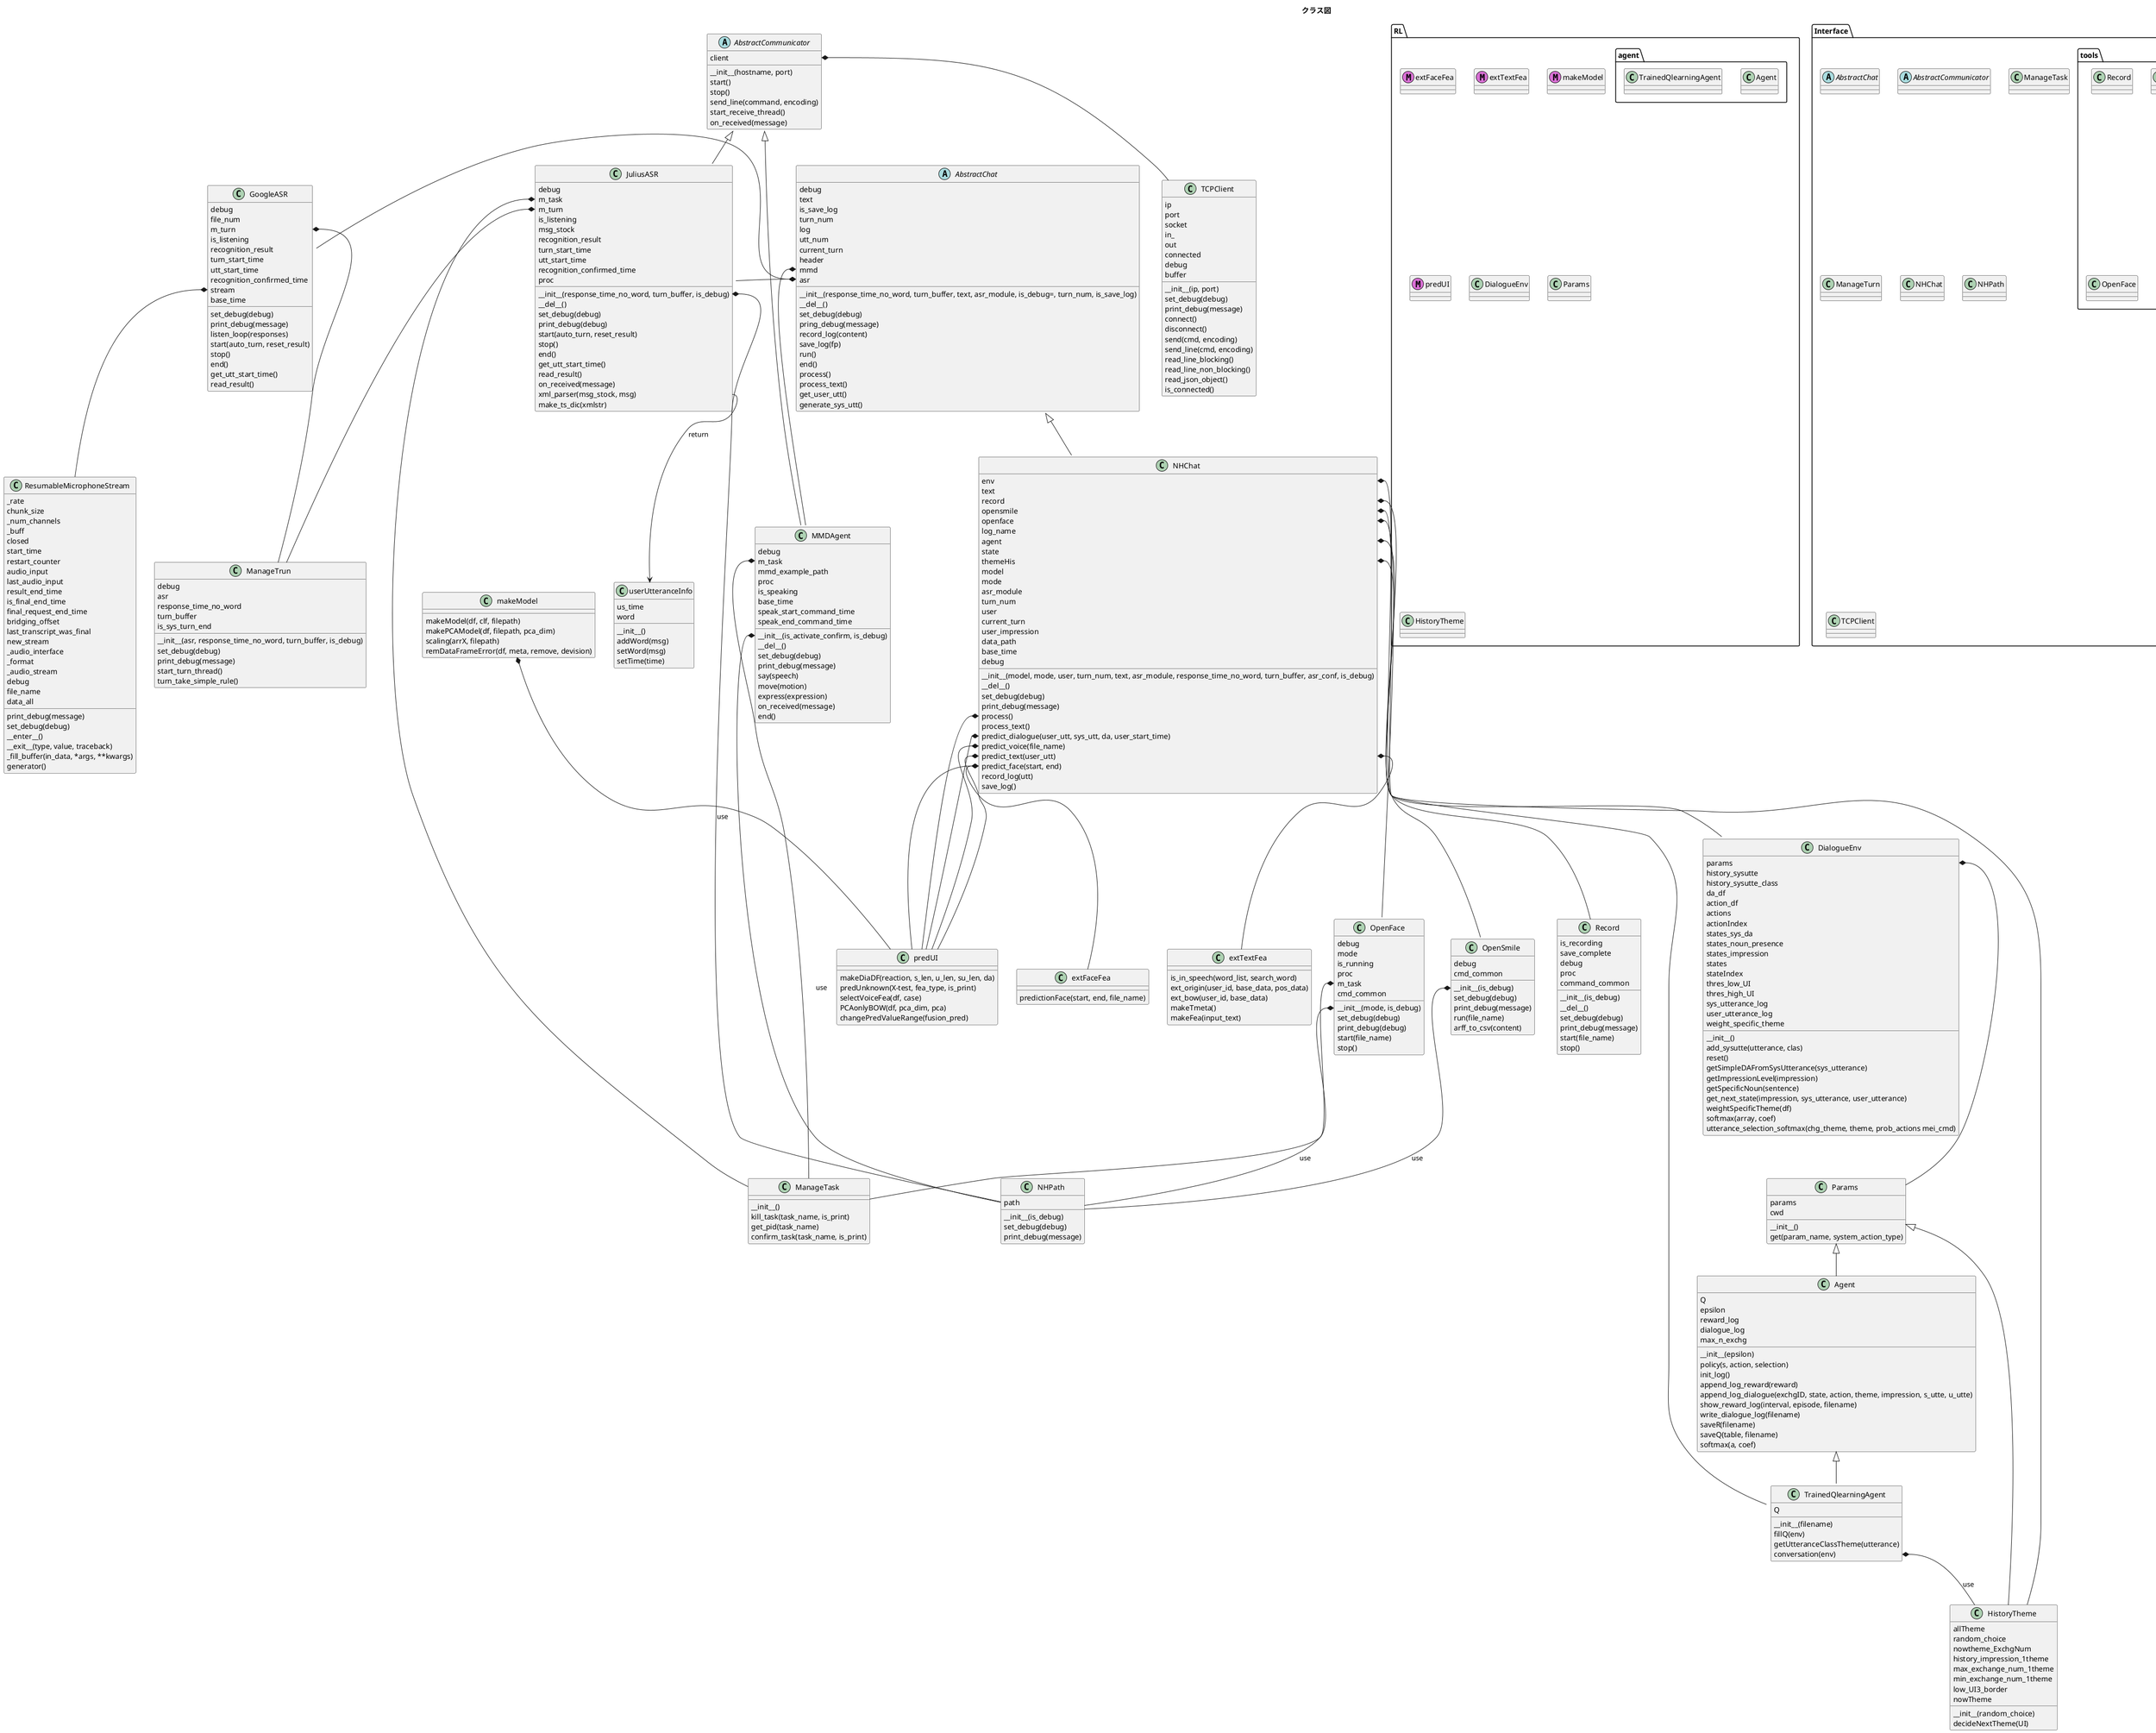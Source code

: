 @startuml
title クラス図

package RL {
    class extFaceFea << (M,orchid) >>
    class extTextFea << (M,orchid) >>
    class makeModel << (M,orchid) >> 
    class predUI << (M,orchid) >>
    package agent {
        class Agent
        class TrainedQlearningAgent
    }
    class DialogueEnv
    class Params
    class HistoryTheme
}

package Interface {
    abstract AbstractChat
    abstract AbstractCommunicator
    package google_asr {
        class ResumableMicrophoneStream
        class GoogleASR
    }
    package julius_asr {
        class JuliusASR
        class userUtteranceInfo
    }
    class ManageTask
    class ManageTurn
    class NHChat
    class NHPath
    class TCPClient
    package tools {
        class Record
        class OpenSmile
        class OpenFace
        class MMDAgent
    }
}


abstract AbstractChat {
    debug
    text
    is_save_log
    turn_num
    log
    utt_num
    current_turn
    header
    mmd
    asr
    __init__(response_time_no_word, turn_buffer, text, asr_module, is_debug=, turn_num, is_save_log)
    __del__()
    set_debug(debug)
    pring_debug(message)
    record_log(content)
    save_log(fp)
    run()
    end()
    process()
    process_text()
    get_user_utt()
    generate_sys_utt()
}

abstract AbstractCommunicator {
    client
    __init__(hostname, port)
    start()
    stop()
    send_line(command, encoding)
    start_receive_thread()
    on_received(message)
}

class Params {
    params
    cwd
    __init__()
    get(param_name, system_action_type)
}

class ResumableMicrophoneStream {
    _rate
    chunk_size
    _num_channels
    _buff
    closed
    start_time
    restart_counter
    audio_input
    last_audio_input
    result_end_time
    is_final_end_time
    final_request_end_time
    bridging_offset
    last_transcript_was_final
    new_stream
    _audio_interface
    _format
    _audio_stream
    debug
    file_name
    data_all
    print_debug(message)
    set_debug(debug)
    __enter__()
    __exit__(type, value, traceback)
    _fill_buffer(in_data, *args, **kwargs)
    generator()
}

class GoogleASR {
    debug
    file_num
    m_turn
    is_listening
    recognition_result
    turn_start_time
    utt_start_time
    recognition_confirmed_time
    stream
    base_time
    set_debug(debug)
    print_debug(message)
    listen_loop(responses)
    start(auto_turn, reset_result)
    stop()
    end()
    get_utt_start_time()
    read_result()
}

class JuliusASR {
    debug
    m_task
    m_turn
    is_listening
    msg_stock
    recognition_result
    turn_start_time
    utt_start_time
    recognition_confirmed_time
    proc
    __init__(response_time_no_word, turn_buffer, is_debug)
    __del__()
    set_debug(debug)
    print_debug(debug)
    start(auto_turn, reset_result)
    stop()
    end()
    get_utt_start_time()
    read_result()
    on_received(message)
    xml_parser(msg_stock, msg)
    make_ts_dic(xmlstr)
}

class userUtteranceInfo {
    us_time
    word
    __init__()
    addWord(msg)
    setWord(msg)
    setTime(time)
}

class ManageTask {
    __init__()
    kill_task(task_name, is_print)
    get_pid(task_name)
    confirm_task(task_name, is_print)    
}

class "ManageTrun" as ManageTurn {
    debug
    asr
    response_time_no_word
    turn_buffer
    is_sys_turn_end
    __init__(asr, response_time_no_word, turn_buffer, is_debug)
    set_debug(debug)
    print_debug(message)
    start_turn_thread()
    turn_take_simple_rule()
}

class NHChat {
    env
    text
    record
    opensmile
    openface
    log_name
    agent
    state
    themeHis
    model
    mode
    asr_module
    turn_num
    user
    current_turn
    user_impression
    data_path
    base_time
    debug
    __init__(model, mode, user, turn_num, text, asr_module, response_time_no_word, turn_buffer, asr_conf, is_debug)
    __del__()
    set_debug(debug)
    print_debug(message)
    process()
    process_text()
    predict_dialogue(user_utt, sys_utt, da, user_start_time)
    predict_voice(file_name)
    predict_text(user_utt)
    predict_face(start, end)
    record_log(utt)
    save_log()
}

class NHPath {
    path    
    __init__(is_debug)
    set_debug(debug)
    print_debug(message)
}

class TCPClient {
    ip
    port
    socket
    in_
    out
    connected
    debug
    buffer
    __init__(ip, port)
    set_debug(debug)
    print_debug(message)
    connect()
    disconnect()
    send(cmd, encoding)
    send_line(cmd, encoding)
    read_line_blocking()
    read_line_non_blocking()
    read_json_object()
    is_connected()
}

class Record {
    is_recording
    save_complete
    debug
    proc
    command_common
    __init__(is_debug)
    __del__()
    set_debug(debug)
    print_debug(message)
    start(file_name)
    stop()
}

class OpenSmile {
    debug
    cmd_common
    __init__(is_debug)
    set_debug(debug)
    print_debug(message)
    run(file_name)
    arff_to_csv(content)
}

class OpenFace {
    debug
    mode
    is_running
    proc
    m_task
    cmd_common
    __init__(mode, is_debug)
    set_debug(debug)
    print_debug(debug)
    start(file_name)
    stop()
}

class MMDAgent {
    debug
    m_task
    mmd_example_path
    proc
    is_speaking
    base_time
    speak_start_command_time
    speak_end_command_time
    __init__(is_activate_confirm, is_debug)
    __del__()
    set_debug(debug)
    print_debug(message)
    say(speech)
    move(motion)
    express(expression)
    on_received(message)
    end()
}

class Agent {
    Q
    epsilon
    reward_log
    dialogue_log
    max_n_exchg
    __init__(epsilon)
    policy(s, action, selection)
    init_log()
    append_log_reward(reward)
    append_log_dialogue(exchgID, state, action, theme, impression, s_utte, u_utte)
    show_reward_log(interval, episode, filename)
    write_dialogue_log(filename)
    saveR(filename)
    saveQ(table, filename)
    softmax(a, coef)
}

class TrainedQlearningAgent {
    Q
    __init__(filename)
    fillQ(env)
    getUtteranceClassTheme(utterance)
    conversation(env)
}

class DialogueEnv {
    params
    history_sysutte
    history_sysutte_class
    da_df
    action_df
    actions
    actionIndex
    states_sys_da
    states_noun_presence
    states_impression
    states
    stateIndex
    thres_low_UI
    thres_high_UI
    sys_utterance_log
    user_utterance_log
    weight_specific_theme
    __init__()
    add_sysutte(utterance, clas)
    reset()
    getSimpleDAFromSysUtterance(sys_utterance)
    getImpressionLevel(impression)
    getSpecificNoun(sentence)
    get_next_state(impression, sys_utterance, user_utterance)
    weightSpecificTheme(df)
    softmax(array, coef)
    utterance_selection_softmax(chg_theme, theme, prob_actions mei_cmd)
}

class HistoryTheme {
    allTheme
    random_choice
    nowtheme_ExchgNum
    history_impression_1theme
    max_exchange_num_1theme
    min_exchange_num_1theme
    low_UI3_border
    nowTheme
    __init__(random_choice)
    decideNextTheme(UI)
}

class extFaceFea {
    predictionFace(start, end, file_name)
}

class extTextFea {
    is_in_speech(word_list, search_word)
    ext_origin(user_id, base_data, pos_data)
    ext_bow(user_id, base_data)
    makeTmeta()
    makeFea(input_text)
}

class makeModel {
    makeModel(df, clf, filepath)
    makePCAModel(df, filepath, pca_dim)
    scaling(arrX, filepath)
    remDataFrameError(df, meta, remove, devision)
}

class predUI {
    makeDiaDF(reaction, s_len, u_len, su_len, da)
    predUnknown(X-test, fea_type, is_print)
    selectVoiceFea(df, case)
    PCAonlyBOW(df, pca_dim, pca)
    changePredValueRange(fusion_pred)
}

AbstractCommunicator <|-- JuliusASR
AbstractCommunicator <|-- MMDAgent

Params <|-- Agent
Params <|-- HistoryTheme
Agent <|-- TrainedQlearningAgent

AbstractChat <|-- NHChat

AbstractChat::mmd *-- MMDAgent
AbstractChat::asr *-l- JuliusASR
AbstractChat::asr *-l- GoogleASR

AbstractCommunicator::client *-- TCPClient

GoogleASR::m_turn *-- ManageTurn
GoogleASR::stream *-- ResumableMicrophoneStream

JuliusASR::m_task *-- ManageTask
JuliusASR::m_turn *-- ManageTurn
JuliusASR::__init__ *-- NHPath : use
JuliusASR::xml_parser --> userUtteranceInfo : return

NHChat::env *-- DialogueEnv
NHChat::record *-- Record
NHChat::opensmile *-- OpenSmile
NHChat::openface *-- OpenFace
NHChat::agent *-- TrainedQlearningAgent
NHChat::themeHis *-- HistoryTheme

OpenSmile::__init__ *-- NHPath : use

OpenFace::__init__ *-- NHPath : use
OpenFace::m_task *-- ManageTask

MMDAgent::m_task *-- ManageTask
MMDAgent::__init__ *-- NHPath : use

TrainedQlearningAgent::conversation *-- HistoryTheme : use

DialogueEnv::params *-- Params

makeModel *-- predUI

NHChat::process *-- predUI
NHChat::predict_dialogue *-- predUI
NHChat::predict_voice *-- predUI
NHChat::predict_text *-- predUI
NHChat::predict_face *-- predUI
NHChat::predict_face *-- extFaceFea
NHChat::predict_text *-- extTextFea

@enduml